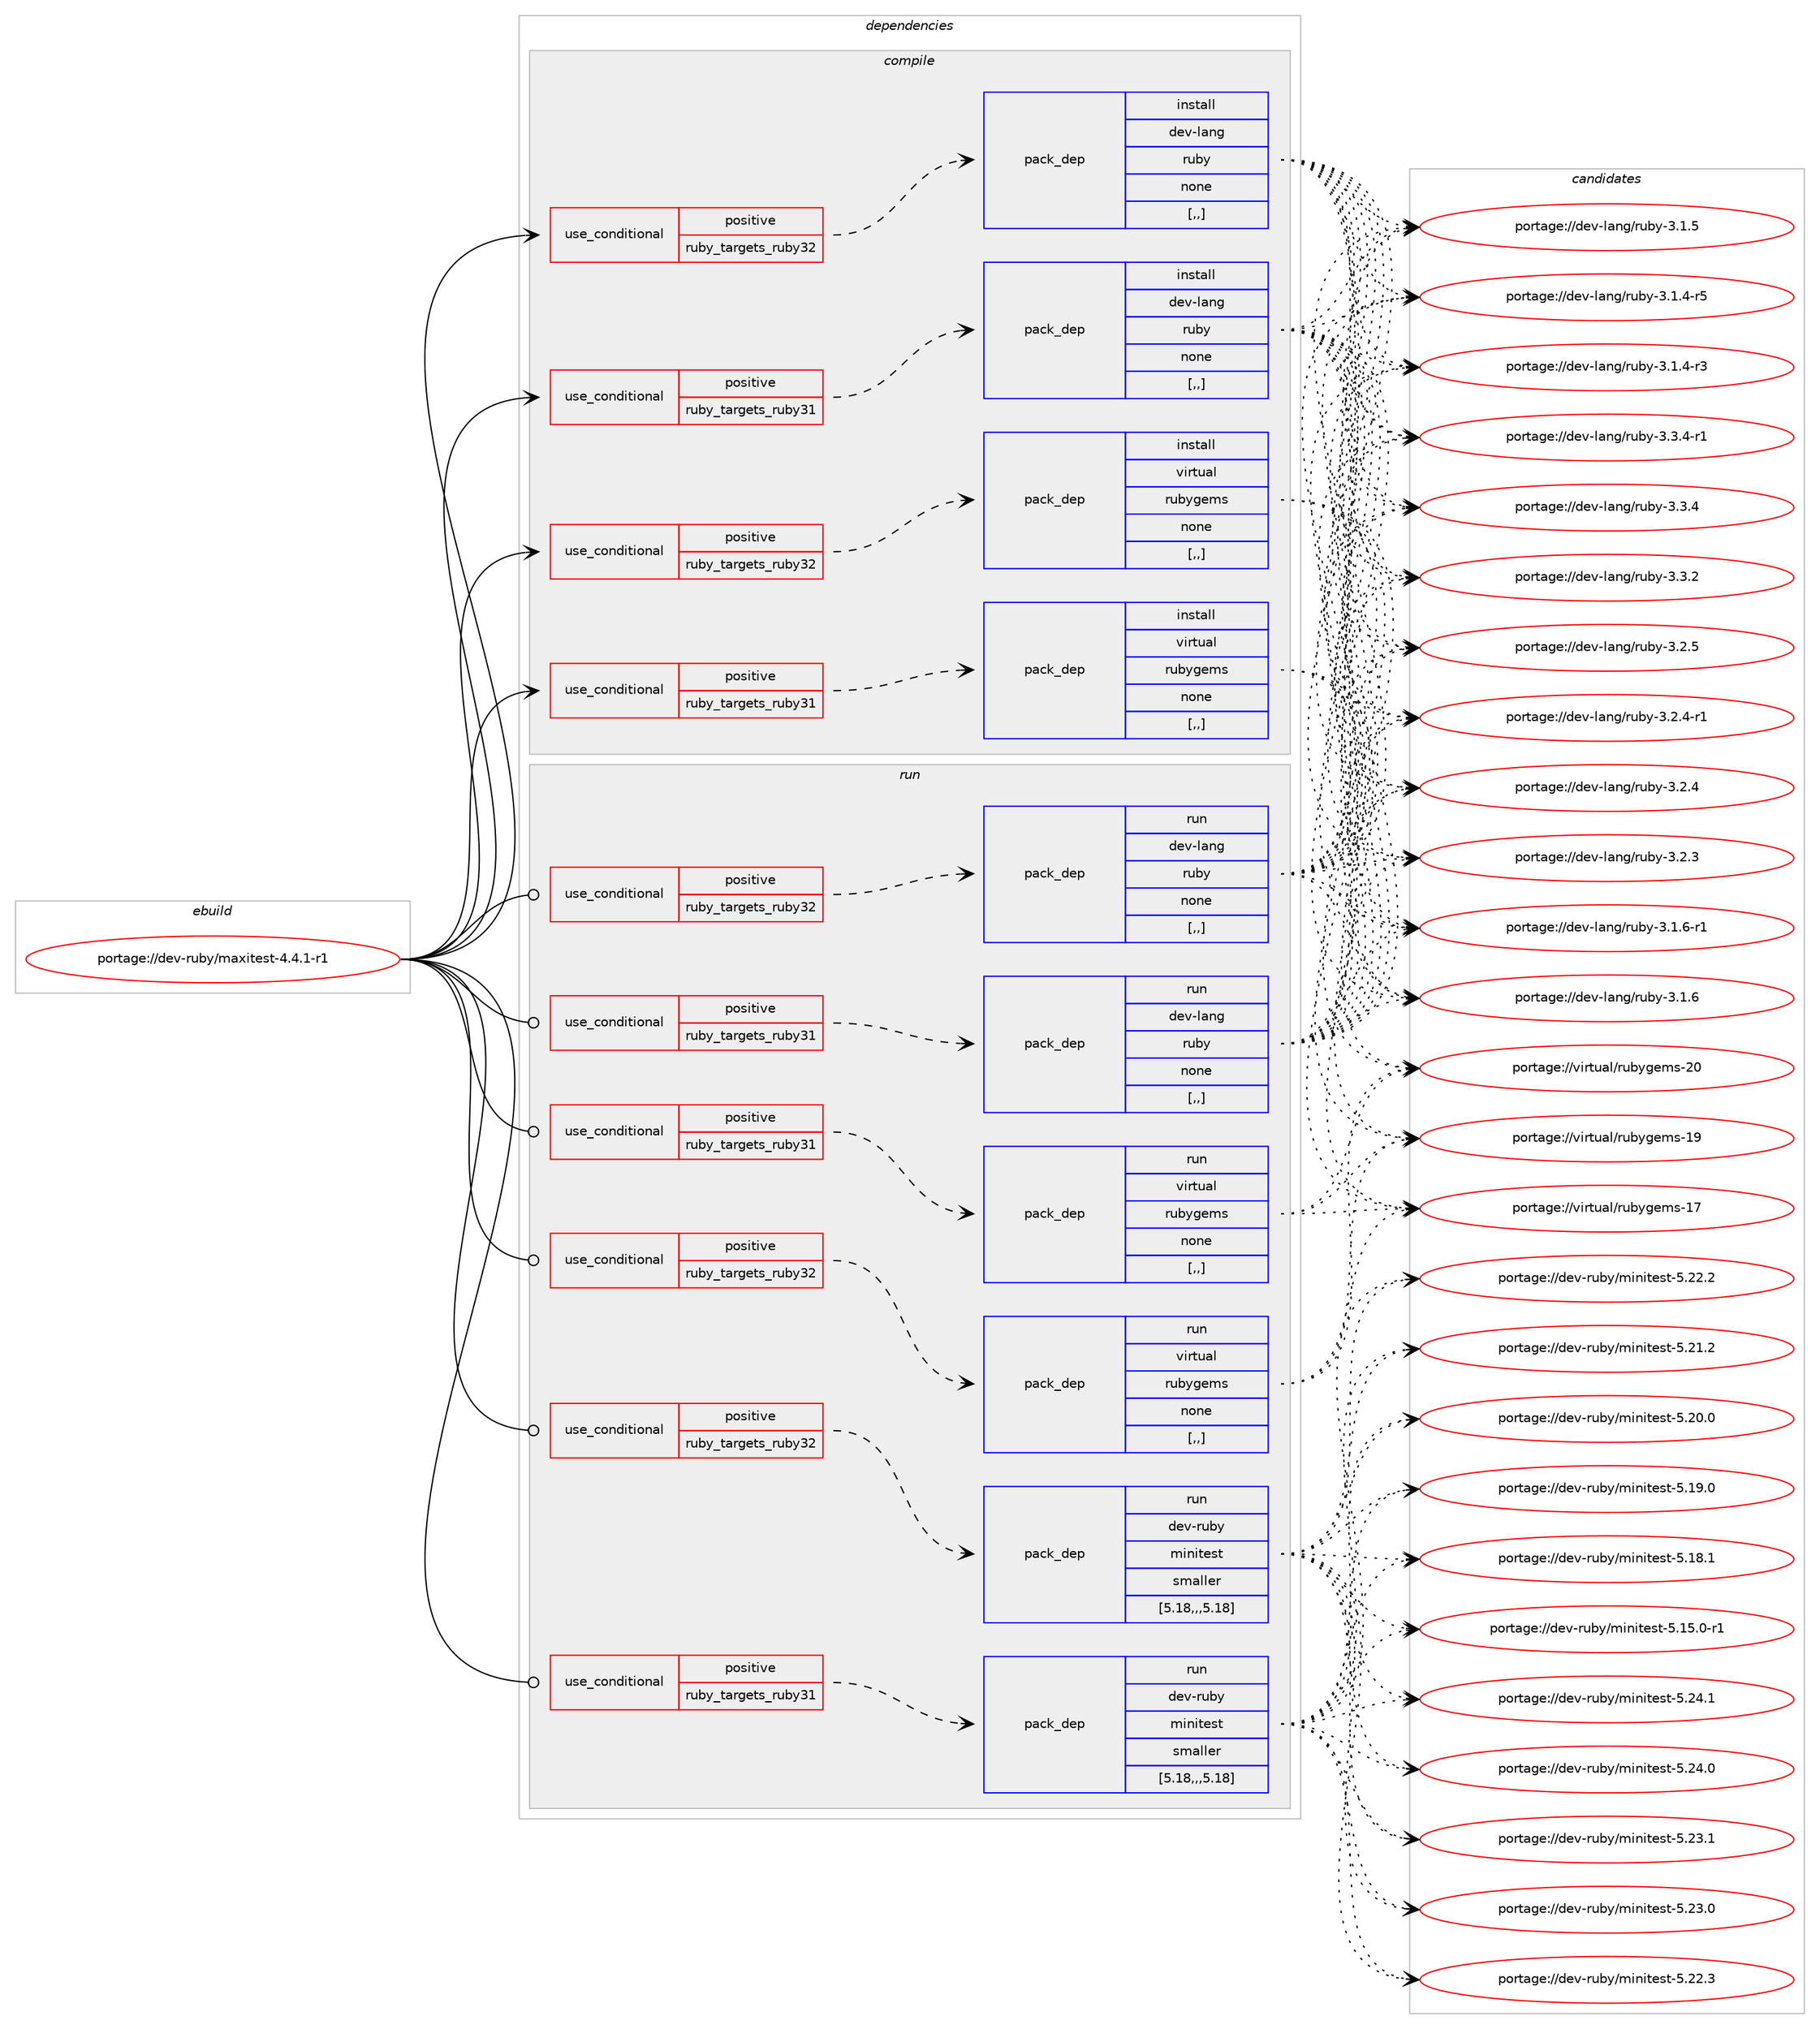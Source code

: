 digraph prolog {

# *************
# Graph options
# *************

newrank=true;
concentrate=true;
compound=true;
graph [rankdir=LR,fontname=Helvetica,fontsize=10,ranksep=1.5];#, ranksep=2.5, nodesep=0.2];
edge  [arrowhead=vee];
node  [fontname=Helvetica,fontsize=10];

# **********
# The ebuild
# **********

subgraph cluster_leftcol {
color=gray;
label=<<i>ebuild</i>>;
id [label="portage://dev-ruby/maxitest-4.4.1-r1", color=red, width=4, href="../dev-ruby/maxitest-4.4.1-r1.svg"];
}

# ****************
# The dependencies
# ****************

subgraph cluster_midcol {
color=gray;
label=<<i>dependencies</i>>;
subgraph cluster_compile {
fillcolor="#eeeeee";
style=filled;
label=<<i>compile</i>>;
subgraph cond50359 {
dependency189419 [label=<<TABLE BORDER="0" CELLBORDER="1" CELLSPACING="0" CELLPADDING="4"><TR><TD ROWSPAN="3" CELLPADDING="10">use_conditional</TD></TR><TR><TD>positive</TD></TR><TR><TD>ruby_targets_ruby31</TD></TR></TABLE>>, shape=none, color=red];
subgraph pack137722 {
dependency189420 [label=<<TABLE BORDER="0" CELLBORDER="1" CELLSPACING="0" CELLPADDING="4" WIDTH="220"><TR><TD ROWSPAN="6" CELLPADDING="30">pack_dep</TD></TR><TR><TD WIDTH="110">install</TD></TR><TR><TD>dev-lang</TD></TR><TR><TD>ruby</TD></TR><TR><TD>none</TD></TR><TR><TD>[,,]</TD></TR></TABLE>>, shape=none, color=blue];
}
dependency189419:e -> dependency189420:w [weight=20,style="dashed",arrowhead="vee"];
}
id:e -> dependency189419:w [weight=20,style="solid",arrowhead="vee"];
subgraph cond50360 {
dependency189421 [label=<<TABLE BORDER="0" CELLBORDER="1" CELLSPACING="0" CELLPADDING="4"><TR><TD ROWSPAN="3" CELLPADDING="10">use_conditional</TD></TR><TR><TD>positive</TD></TR><TR><TD>ruby_targets_ruby31</TD></TR></TABLE>>, shape=none, color=red];
subgraph pack137723 {
dependency189422 [label=<<TABLE BORDER="0" CELLBORDER="1" CELLSPACING="0" CELLPADDING="4" WIDTH="220"><TR><TD ROWSPAN="6" CELLPADDING="30">pack_dep</TD></TR><TR><TD WIDTH="110">install</TD></TR><TR><TD>virtual</TD></TR><TR><TD>rubygems</TD></TR><TR><TD>none</TD></TR><TR><TD>[,,]</TD></TR></TABLE>>, shape=none, color=blue];
}
dependency189421:e -> dependency189422:w [weight=20,style="dashed",arrowhead="vee"];
}
id:e -> dependency189421:w [weight=20,style="solid",arrowhead="vee"];
subgraph cond50361 {
dependency189423 [label=<<TABLE BORDER="0" CELLBORDER="1" CELLSPACING="0" CELLPADDING="4"><TR><TD ROWSPAN="3" CELLPADDING="10">use_conditional</TD></TR><TR><TD>positive</TD></TR><TR><TD>ruby_targets_ruby32</TD></TR></TABLE>>, shape=none, color=red];
subgraph pack137724 {
dependency189424 [label=<<TABLE BORDER="0" CELLBORDER="1" CELLSPACING="0" CELLPADDING="4" WIDTH="220"><TR><TD ROWSPAN="6" CELLPADDING="30">pack_dep</TD></TR><TR><TD WIDTH="110">install</TD></TR><TR><TD>dev-lang</TD></TR><TR><TD>ruby</TD></TR><TR><TD>none</TD></TR><TR><TD>[,,]</TD></TR></TABLE>>, shape=none, color=blue];
}
dependency189423:e -> dependency189424:w [weight=20,style="dashed",arrowhead="vee"];
}
id:e -> dependency189423:w [weight=20,style="solid",arrowhead="vee"];
subgraph cond50362 {
dependency189425 [label=<<TABLE BORDER="0" CELLBORDER="1" CELLSPACING="0" CELLPADDING="4"><TR><TD ROWSPAN="3" CELLPADDING="10">use_conditional</TD></TR><TR><TD>positive</TD></TR><TR><TD>ruby_targets_ruby32</TD></TR></TABLE>>, shape=none, color=red];
subgraph pack137725 {
dependency189426 [label=<<TABLE BORDER="0" CELLBORDER="1" CELLSPACING="0" CELLPADDING="4" WIDTH="220"><TR><TD ROWSPAN="6" CELLPADDING="30">pack_dep</TD></TR><TR><TD WIDTH="110">install</TD></TR><TR><TD>virtual</TD></TR><TR><TD>rubygems</TD></TR><TR><TD>none</TD></TR><TR><TD>[,,]</TD></TR></TABLE>>, shape=none, color=blue];
}
dependency189425:e -> dependency189426:w [weight=20,style="dashed",arrowhead="vee"];
}
id:e -> dependency189425:w [weight=20,style="solid",arrowhead="vee"];
}
subgraph cluster_compileandrun {
fillcolor="#eeeeee";
style=filled;
label=<<i>compile and run</i>>;
}
subgraph cluster_run {
fillcolor="#eeeeee";
style=filled;
label=<<i>run</i>>;
subgraph cond50363 {
dependency189427 [label=<<TABLE BORDER="0" CELLBORDER="1" CELLSPACING="0" CELLPADDING="4"><TR><TD ROWSPAN="3" CELLPADDING="10">use_conditional</TD></TR><TR><TD>positive</TD></TR><TR><TD>ruby_targets_ruby31</TD></TR></TABLE>>, shape=none, color=red];
subgraph pack137726 {
dependency189428 [label=<<TABLE BORDER="0" CELLBORDER="1" CELLSPACING="0" CELLPADDING="4" WIDTH="220"><TR><TD ROWSPAN="6" CELLPADDING="30">pack_dep</TD></TR><TR><TD WIDTH="110">run</TD></TR><TR><TD>dev-lang</TD></TR><TR><TD>ruby</TD></TR><TR><TD>none</TD></TR><TR><TD>[,,]</TD></TR></TABLE>>, shape=none, color=blue];
}
dependency189427:e -> dependency189428:w [weight=20,style="dashed",arrowhead="vee"];
}
id:e -> dependency189427:w [weight=20,style="solid",arrowhead="odot"];
subgraph cond50364 {
dependency189429 [label=<<TABLE BORDER="0" CELLBORDER="1" CELLSPACING="0" CELLPADDING="4"><TR><TD ROWSPAN="3" CELLPADDING="10">use_conditional</TD></TR><TR><TD>positive</TD></TR><TR><TD>ruby_targets_ruby31</TD></TR></TABLE>>, shape=none, color=red];
subgraph pack137727 {
dependency189430 [label=<<TABLE BORDER="0" CELLBORDER="1" CELLSPACING="0" CELLPADDING="4" WIDTH="220"><TR><TD ROWSPAN="6" CELLPADDING="30">pack_dep</TD></TR><TR><TD WIDTH="110">run</TD></TR><TR><TD>dev-ruby</TD></TR><TR><TD>minitest</TD></TR><TR><TD>smaller</TD></TR><TR><TD>[5.18,,,5.18]</TD></TR></TABLE>>, shape=none, color=blue];
}
dependency189429:e -> dependency189430:w [weight=20,style="dashed",arrowhead="vee"];
}
id:e -> dependency189429:w [weight=20,style="solid",arrowhead="odot"];
subgraph cond50365 {
dependency189431 [label=<<TABLE BORDER="0" CELLBORDER="1" CELLSPACING="0" CELLPADDING="4"><TR><TD ROWSPAN="3" CELLPADDING="10">use_conditional</TD></TR><TR><TD>positive</TD></TR><TR><TD>ruby_targets_ruby31</TD></TR></TABLE>>, shape=none, color=red];
subgraph pack137728 {
dependency189432 [label=<<TABLE BORDER="0" CELLBORDER="1" CELLSPACING="0" CELLPADDING="4" WIDTH="220"><TR><TD ROWSPAN="6" CELLPADDING="30">pack_dep</TD></TR><TR><TD WIDTH="110">run</TD></TR><TR><TD>virtual</TD></TR><TR><TD>rubygems</TD></TR><TR><TD>none</TD></TR><TR><TD>[,,]</TD></TR></TABLE>>, shape=none, color=blue];
}
dependency189431:e -> dependency189432:w [weight=20,style="dashed",arrowhead="vee"];
}
id:e -> dependency189431:w [weight=20,style="solid",arrowhead="odot"];
subgraph cond50366 {
dependency189433 [label=<<TABLE BORDER="0" CELLBORDER="1" CELLSPACING="0" CELLPADDING="4"><TR><TD ROWSPAN="3" CELLPADDING="10">use_conditional</TD></TR><TR><TD>positive</TD></TR><TR><TD>ruby_targets_ruby32</TD></TR></TABLE>>, shape=none, color=red];
subgraph pack137729 {
dependency189434 [label=<<TABLE BORDER="0" CELLBORDER="1" CELLSPACING="0" CELLPADDING="4" WIDTH="220"><TR><TD ROWSPAN="6" CELLPADDING="30">pack_dep</TD></TR><TR><TD WIDTH="110">run</TD></TR><TR><TD>dev-lang</TD></TR><TR><TD>ruby</TD></TR><TR><TD>none</TD></TR><TR><TD>[,,]</TD></TR></TABLE>>, shape=none, color=blue];
}
dependency189433:e -> dependency189434:w [weight=20,style="dashed",arrowhead="vee"];
}
id:e -> dependency189433:w [weight=20,style="solid",arrowhead="odot"];
subgraph cond50367 {
dependency189435 [label=<<TABLE BORDER="0" CELLBORDER="1" CELLSPACING="0" CELLPADDING="4"><TR><TD ROWSPAN="3" CELLPADDING="10">use_conditional</TD></TR><TR><TD>positive</TD></TR><TR><TD>ruby_targets_ruby32</TD></TR></TABLE>>, shape=none, color=red];
subgraph pack137730 {
dependency189436 [label=<<TABLE BORDER="0" CELLBORDER="1" CELLSPACING="0" CELLPADDING="4" WIDTH="220"><TR><TD ROWSPAN="6" CELLPADDING="30">pack_dep</TD></TR><TR><TD WIDTH="110">run</TD></TR><TR><TD>dev-ruby</TD></TR><TR><TD>minitest</TD></TR><TR><TD>smaller</TD></TR><TR><TD>[5.18,,,5.18]</TD></TR></TABLE>>, shape=none, color=blue];
}
dependency189435:e -> dependency189436:w [weight=20,style="dashed",arrowhead="vee"];
}
id:e -> dependency189435:w [weight=20,style="solid",arrowhead="odot"];
subgraph cond50368 {
dependency189437 [label=<<TABLE BORDER="0" CELLBORDER="1" CELLSPACING="0" CELLPADDING="4"><TR><TD ROWSPAN="3" CELLPADDING="10">use_conditional</TD></TR><TR><TD>positive</TD></TR><TR><TD>ruby_targets_ruby32</TD></TR></TABLE>>, shape=none, color=red];
subgraph pack137731 {
dependency189438 [label=<<TABLE BORDER="0" CELLBORDER="1" CELLSPACING="0" CELLPADDING="4" WIDTH="220"><TR><TD ROWSPAN="6" CELLPADDING="30">pack_dep</TD></TR><TR><TD WIDTH="110">run</TD></TR><TR><TD>virtual</TD></TR><TR><TD>rubygems</TD></TR><TR><TD>none</TD></TR><TR><TD>[,,]</TD></TR></TABLE>>, shape=none, color=blue];
}
dependency189437:e -> dependency189438:w [weight=20,style="dashed",arrowhead="vee"];
}
id:e -> dependency189437:w [weight=20,style="solid",arrowhead="odot"];
}
}

# **************
# The candidates
# **************

subgraph cluster_choices {
rank=same;
color=gray;
label=<<i>candidates</i>>;

subgraph choice137722 {
color=black;
nodesep=1;
choice100101118451089711010347114117981214551465146524511449 [label="portage://dev-lang/ruby-3.3.4-r1", color=red, width=4,href="../dev-lang/ruby-3.3.4-r1.svg"];
choice10010111845108971101034711411798121455146514652 [label="portage://dev-lang/ruby-3.3.4", color=red, width=4,href="../dev-lang/ruby-3.3.4.svg"];
choice10010111845108971101034711411798121455146514650 [label="portage://dev-lang/ruby-3.3.2", color=red, width=4,href="../dev-lang/ruby-3.3.2.svg"];
choice10010111845108971101034711411798121455146504653 [label="portage://dev-lang/ruby-3.2.5", color=red, width=4,href="../dev-lang/ruby-3.2.5.svg"];
choice100101118451089711010347114117981214551465046524511449 [label="portage://dev-lang/ruby-3.2.4-r1", color=red, width=4,href="../dev-lang/ruby-3.2.4-r1.svg"];
choice10010111845108971101034711411798121455146504652 [label="portage://dev-lang/ruby-3.2.4", color=red, width=4,href="../dev-lang/ruby-3.2.4.svg"];
choice10010111845108971101034711411798121455146504651 [label="portage://dev-lang/ruby-3.2.3", color=red, width=4,href="../dev-lang/ruby-3.2.3.svg"];
choice100101118451089711010347114117981214551464946544511449 [label="portage://dev-lang/ruby-3.1.6-r1", color=red, width=4,href="../dev-lang/ruby-3.1.6-r1.svg"];
choice10010111845108971101034711411798121455146494654 [label="portage://dev-lang/ruby-3.1.6", color=red, width=4,href="../dev-lang/ruby-3.1.6.svg"];
choice10010111845108971101034711411798121455146494653 [label="portage://dev-lang/ruby-3.1.5", color=red, width=4,href="../dev-lang/ruby-3.1.5.svg"];
choice100101118451089711010347114117981214551464946524511453 [label="portage://dev-lang/ruby-3.1.4-r5", color=red, width=4,href="../dev-lang/ruby-3.1.4-r5.svg"];
choice100101118451089711010347114117981214551464946524511451 [label="portage://dev-lang/ruby-3.1.4-r3", color=red, width=4,href="../dev-lang/ruby-3.1.4-r3.svg"];
dependency189420:e -> choice100101118451089711010347114117981214551465146524511449:w [style=dotted,weight="100"];
dependency189420:e -> choice10010111845108971101034711411798121455146514652:w [style=dotted,weight="100"];
dependency189420:e -> choice10010111845108971101034711411798121455146514650:w [style=dotted,weight="100"];
dependency189420:e -> choice10010111845108971101034711411798121455146504653:w [style=dotted,weight="100"];
dependency189420:e -> choice100101118451089711010347114117981214551465046524511449:w [style=dotted,weight="100"];
dependency189420:e -> choice10010111845108971101034711411798121455146504652:w [style=dotted,weight="100"];
dependency189420:e -> choice10010111845108971101034711411798121455146504651:w [style=dotted,weight="100"];
dependency189420:e -> choice100101118451089711010347114117981214551464946544511449:w [style=dotted,weight="100"];
dependency189420:e -> choice10010111845108971101034711411798121455146494654:w [style=dotted,weight="100"];
dependency189420:e -> choice10010111845108971101034711411798121455146494653:w [style=dotted,weight="100"];
dependency189420:e -> choice100101118451089711010347114117981214551464946524511453:w [style=dotted,weight="100"];
dependency189420:e -> choice100101118451089711010347114117981214551464946524511451:w [style=dotted,weight="100"];
}
subgraph choice137723 {
color=black;
nodesep=1;
choice118105114116117971084711411798121103101109115455048 [label="portage://virtual/rubygems-20", color=red, width=4,href="../virtual/rubygems-20.svg"];
choice118105114116117971084711411798121103101109115454957 [label="portage://virtual/rubygems-19", color=red, width=4,href="../virtual/rubygems-19.svg"];
choice118105114116117971084711411798121103101109115454955 [label="portage://virtual/rubygems-17", color=red, width=4,href="../virtual/rubygems-17.svg"];
dependency189422:e -> choice118105114116117971084711411798121103101109115455048:w [style=dotted,weight="100"];
dependency189422:e -> choice118105114116117971084711411798121103101109115454957:w [style=dotted,weight="100"];
dependency189422:e -> choice118105114116117971084711411798121103101109115454955:w [style=dotted,weight="100"];
}
subgraph choice137724 {
color=black;
nodesep=1;
choice100101118451089711010347114117981214551465146524511449 [label="portage://dev-lang/ruby-3.3.4-r1", color=red, width=4,href="../dev-lang/ruby-3.3.4-r1.svg"];
choice10010111845108971101034711411798121455146514652 [label="portage://dev-lang/ruby-3.3.4", color=red, width=4,href="../dev-lang/ruby-3.3.4.svg"];
choice10010111845108971101034711411798121455146514650 [label="portage://dev-lang/ruby-3.3.2", color=red, width=4,href="../dev-lang/ruby-3.3.2.svg"];
choice10010111845108971101034711411798121455146504653 [label="portage://dev-lang/ruby-3.2.5", color=red, width=4,href="../dev-lang/ruby-3.2.5.svg"];
choice100101118451089711010347114117981214551465046524511449 [label="portage://dev-lang/ruby-3.2.4-r1", color=red, width=4,href="../dev-lang/ruby-3.2.4-r1.svg"];
choice10010111845108971101034711411798121455146504652 [label="portage://dev-lang/ruby-3.2.4", color=red, width=4,href="../dev-lang/ruby-3.2.4.svg"];
choice10010111845108971101034711411798121455146504651 [label="portage://dev-lang/ruby-3.2.3", color=red, width=4,href="../dev-lang/ruby-3.2.3.svg"];
choice100101118451089711010347114117981214551464946544511449 [label="portage://dev-lang/ruby-3.1.6-r1", color=red, width=4,href="../dev-lang/ruby-3.1.6-r1.svg"];
choice10010111845108971101034711411798121455146494654 [label="portage://dev-lang/ruby-3.1.6", color=red, width=4,href="../dev-lang/ruby-3.1.6.svg"];
choice10010111845108971101034711411798121455146494653 [label="portage://dev-lang/ruby-3.1.5", color=red, width=4,href="../dev-lang/ruby-3.1.5.svg"];
choice100101118451089711010347114117981214551464946524511453 [label="portage://dev-lang/ruby-3.1.4-r5", color=red, width=4,href="../dev-lang/ruby-3.1.4-r5.svg"];
choice100101118451089711010347114117981214551464946524511451 [label="portage://dev-lang/ruby-3.1.4-r3", color=red, width=4,href="../dev-lang/ruby-3.1.4-r3.svg"];
dependency189424:e -> choice100101118451089711010347114117981214551465146524511449:w [style=dotted,weight="100"];
dependency189424:e -> choice10010111845108971101034711411798121455146514652:w [style=dotted,weight="100"];
dependency189424:e -> choice10010111845108971101034711411798121455146514650:w [style=dotted,weight="100"];
dependency189424:e -> choice10010111845108971101034711411798121455146504653:w [style=dotted,weight="100"];
dependency189424:e -> choice100101118451089711010347114117981214551465046524511449:w [style=dotted,weight="100"];
dependency189424:e -> choice10010111845108971101034711411798121455146504652:w [style=dotted,weight="100"];
dependency189424:e -> choice10010111845108971101034711411798121455146504651:w [style=dotted,weight="100"];
dependency189424:e -> choice100101118451089711010347114117981214551464946544511449:w [style=dotted,weight="100"];
dependency189424:e -> choice10010111845108971101034711411798121455146494654:w [style=dotted,weight="100"];
dependency189424:e -> choice10010111845108971101034711411798121455146494653:w [style=dotted,weight="100"];
dependency189424:e -> choice100101118451089711010347114117981214551464946524511453:w [style=dotted,weight="100"];
dependency189424:e -> choice100101118451089711010347114117981214551464946524511451:w [style=dotted,weight="100"];
}
subgraph choice137725 {
color=black;
nodesep=1;
choice118105114116117971084711411798121103101109115455048 [label="portage://virtual/rubygems-20", color=red, width=4,href="../virtual/rubygems-20.svg"];
choice118105114116117971084711411798121103101109115454957 [label="portage://virtual/rubygems-19", color=red, width=4,href="../virtual/rubygems-19.svg"];
choice118105114116117971084711411798121103101109115454955 [label="portage://virtual/rubygems-17", color=red, width=4,href="../virtual/rubygems-17.svg"];
dependency189426:e -> choice118105114116117971084711411798121103101109115455048:w [style=dotted,weight="100"];
dependency189426:e -> choice118105114116117971084711411798121103101109115454957:w [style=dotted,weight="100"];
dependency189426:e -> choice118105114116117971084711411798121103101109115454955:w [style=dotted,weight="100"];
}
subgraph choice137726 {
color=black;
nodesep=1;
choice100101118451089711010347114117981214551465146524511449 [label="portage://dev-lang/ruby-3.3.4-r1", color=red, width=4,href="../dev-lang/ruby-3.3.4-r1.svg"];
choice10010111845108971101034711411798121455146514652 [label="portage://dev-lang/ruby-3.3.4", color=red, width=4,href="../dev-lang/ruby-3.3.4.svg"];
choice10010111845108971101034711411798121455146514650 [label="portage://dev-lang/ruby-3.3.2", color=red, width=4,href="../dev-lang/ruby-3.3.2.svg"];
choice10010111845108971101034711411798121455146504653 [label="portage://dev-lang/ruby-3.2.5", color=red, width=4,href="../dev-lang/ruby-3.2.5.svg"];
choice100101118451089711010347114117981214551465046524511449 [label="portage://dev-lang/ruby-3.2.4-r1", color=red, width=4,href="../dev-lang/ruby-3.2.4-r1.svg"];
choice10010111845108971101034711411798121455146504652 [label="portage://dev-lang/ruby-3.2.4", color=red, width=4,href="../dev-lang/ruby-3.2.4.svg"];
choice10010111845108971101034711411798121455146504651 [label="portage://dev-lang/ruby-3.2.3", color=red, width=4,href="../dev-lang/ruby-3.2.3.svg"];
choice100101118451089711010347114117981214551464946544511449 [label="portage://dev-lang/ruby-3.1.6-r1", color=red, width=4,href="../dev-lang/ruby-3.1.6-r1.svg"];
choice10010111845108971101034711411798121455146494654 [label="portage://dev-lang/ruby-3.1.6", color=red, width=4,href="../dev-lang/ruby-3.1.6.svg"];
choice10010111845108971101034711411798121455146494653 [label="portage://dev-lang/ruby-3.1.5", color=red, width=4,href="../dev-lang/ruby-3.1.5.svg"];
choice100101118451089711010347114117981214551464946524511453 [label="portage://dev-lang/ruby-3.1.4-r5", color=red, width=4,href="../dev-lang/ruby-3.1.4-r5.svg"];
choice100101118451089711010347114117981214551464946524511451 [label="portage://dev-lang/ruby-3.1.4-r3", color=red, width=4,href="../dev-lang/ruby-3.1.4-r3.svg"];
dependency189428:e -> choice100101118451089711010347114117981214551465146524511449:w [style=dotted,weight="100"];
dependency189428:e -> choice10010111845108971101034711411798121455146514652:w [style=dotted,weight="100"];
dependency189428:e -> choice10010111845108971101034711411798121455146514650:w [style=dotted,weight="100"];
dependency189428:e -> choice10010111845108971101034711411798121455146504653:w [style=dotted,weight="100"];
dependency189428:e -> choice100101118451089711010347114117981214551465046524511449:w [style=dotted,weight="100"];
dependency189428:e -> choice10010111845108971101034711411798121455146504652:w [style=dotted,weight="100"];
dependency189428:e -> choice10010111845108971101034711411798121455146504651:w [style=dotted,weight="100"];
dependency189428:e -> choice100101118451089711010347114117981214551464946544511449:w [style=dotted,weight="100"];
dependency189428:e -> choice10010111845108971101034711411798121455146494654:w [style=dotted,weight="100"];
dependency189428:e -> choice10010111845108971101034711411798121455146494653:w [style=dotted,weight="100"];
dependency189428:e -> choice100101118451089711010347114117981214551464946524511453:w [style=dotted,weight="100"];
dependency189428:e -> choice100101118451089711010347114117981214551464946524511451:w [style=dotted,weight="100"];
}
subgraph choice137727 {
color=black;
nodesep=1;
choice10010111845114117981214710910511010511610111511645534650524649 [label="portage://dev-ruby/minitest-5.24.1", color=red, width=4,href="../dev-ruby/minitest-5.24.1.svg"];
choice10010111845114117981214710910511010511610111511645534650524648 [label="portage://dev-ruby/minitest-5.24.0", color=red, width=4,href="../dev-ruby/minitest-5.24.0.svg"];
choice10010111845114117981214710910511010511610111511645534650514649 [label="portage://dev-ruby/minitest-5.23.1", color=red, width=4,href="../dev-ruby/minitest-5.23.1.svg"];
choice10010111845114117981214710910511010511610111511645534650514648 [label="portage://dev-ruby/minitest-5.23.0", color=red, width=4,href="../dev-ruby/minitest-5.23.0.svg"];
choice10010111845114117981214710910511010511610111511645534650504651 [label="portage://dev-ruby/minitest-5.22.3", color=red, width=4,href="../dev-ruby/minitest-5.22.3.svg"];
choice10010111845114117981214710910511010511610111511645534650504650 [label="portage://dev-ruby/minitest-5.22.2", color=red, width=4,href="../dev-ruby/minitest-5.22.2.svg"];
choice10010111845114117981214710910511010511610111511645534650494650 [label="portage://dev-ruby/minitest-5.21.2", color=red, width=4,href="../dev-ruby/minitest-5.21.2.svg"];
choice10010111845114117981214710910511010511610111511645534650484648 [label="portage://dev-ruby/minitest-5.20.0", color=red, width=4,href="../dev-ruby/minitest-5.20.0.svg"];
choice10010111845114117981214710910511010511610111511645534649574648 [label="portage://dev-ruby/minitest-5.19.0", color=red, width=4,href="../dev-ruby/minitest-5.19.0.svg"];
choice10010111845114117981214710910511010511610111511645534649564649 [label="portage://dev-ruby/minitest-5.18.1", color=red, width=4,href="../dev-ruby/minitest-5.18.1.svg"];
choice100101118451141179812147109105110105116101115116455346495346484511449 [label="portage://dev-ruby/minitest-5.15.0-r1", color=red, width=4,href="../dev-ruby/minitest-5.15.0-r1.svg"];
dependency189430:e -> choice10010111845114117981214710910511010511610111511645534650524649:w [style=dotted,weight="100"];
dependency189430:e -> choice10010111845114117981214710910511010511610111511645534650524648:w [style=dotted,weight="100"];
dependency189430:e -> choice10010111845114117981214710910511010511610111511645534650514649:w [style=dotted,weight="100"];
dependency189430:e -> choice10010111845114117981214710910511010511610111511645534650514648:w [style=dotted,weight="100"];
dependency189430:e -> choice10010111845114117981214710910511010511610111511645534650504651:w [style=dotted,weight="100"];
dependency189430:e -> choice10010111845114117981214710910511010511610111511645534650504650:w [style=dotted,weight="100"];
dependency189430:e -> choice10010111845114117981214710910511010511610111511645534650494650:w [style=dotted,weight="100"];
dependency189430:e -> choice10010111845114117981214710910511010511610111511645534650484648:w [style=dotted,weight="100"];
dependency189430:e -> choice10010111845114117981214710910511010511610111511645534649574648:w [style=dotted,weight="100"];
dependency189430:e -> choice10010111845114117981214710910511010511610111511645534649564649:w [style=dotted,weight="100"];
dependency189430:e -> choice100101118451141179812147109105110105116101115116455346495346484511449:w [style=dotted,weight="100"];
}
subgraph choice137728 {
color=black;
nodesep=1;
choice118105114116117971084711411798121103101109115455048 [label="portage://virtual/rubygems-20", color=red, width=4,href="../virtual/rubygems-20.svg"];
choice118105114116117971084711411798121103101109115454957 [label="portage://virtual/rubygems-19", color=red, width=4,href="../virtual/rubygems-19.svg"];
choice118105114116117971084711411798121103101109115454955 [label="portage://virtual/rubygems-17", color=red, width=4,href="../virtual/rubygems-17.svg"];
dependency189432:e -> choice118105114116117971084711411798121103101109115455048:w [style=dotted,weight="100"];
dependency189432:e -> choice118105114116117971084711411798121103101109115454957:w [style=dotted,weight="100"];
dependency189432:e -> choice118105114116117971084711411798121103101109115454955:w [style=dotted,weight="100"];
}
subgraph choice137729 {
color=black;
nodesep=1;
choice100101118451089711010347114117981214551465146524511449 [label="portage://dev-lang/ruby-3.3.4-r1", color=red, width=4,href="../dev-lang/ruby-3.3.4-r1.svg"];
choice10010111845108971101034711411798121455146514652 [label="portage://dev-lang/ruby-3.3.4", color=red, width=4,href="../dev-lang/ruby-3.3.4.svg"];
choice10010111845108971101034711411798121455146514650 [label="portage://dev-lang/ruby-3.3.2", color=red, width=4,href="../dev-lang/ruby-3.3.2.svg"];
choice10010111845108971101034711411798121455146504653 [label="portage://dev-lang/ruby-3.2.5", color=red, width=4,href="../dev-lang/ruby-3.2.5.svg"];
choice100101118451089711010347114117981214551465046524511449 [label="portage://dev-lang/ruby-3.2.4-r1", color=red, width=4,href="../dev-lang/ruby-3.2.4-r1.svg"];
choice10010111845108971101034711411798121455146504652 [label="portage://dev-lang/ruby-3.2.4", color=red, width=4,href="../dev-lang/ruby-3.2.4.svg"];
choice10010111845108971101034711411798121455146504651 [label="portage://dev-lang/ruby-3.2.3", color=red, width=4,href="../dev-lang/ruby-3.2.3.svg"];
choice100101118451089711010347114117981214551464946544511449 [label="portage://dev-lang/ruby-3.1.6-r1", color=red, width=4,href="../dev-lang/ruby-3.1.6-r1.svg"];
choice10010111845108971101034711411798121455146494654 [label="portage://dev-lang/ruby-3.1.6", color=red, width=4,href="../dev-lang/ruby-3.1.6.svg"];
choice10010111845108971101034711411798121455146494653 [label="portage://dev-lang/ruby-3.1.5", color=red, width=4,href="../dev-lang/ruby-3.1.5.svg"];
choice100101118451089711010347114117981214551464946524511453 [label="portage://dev-lang/ruby-3.1.4-r5", color=red, width=4,href="../dev-lang/ruby-3.1.4-r5.svg"];
choice100101118451089711010347114117981214551464946524511451 [label="portage://dev-lang/ruby-3.1.4-r3", color=red, width=4,href="../dev-lang/ruby-3.1.4-r3.svg"];
dependency189434:e -> choice100101118451089711010347114117981214551465146524511449:w [style=dotted,weight="100"];
dependency189434:e -> choice10010111845108971101034711411798121455146514652:w [style=dotted,weight="100"];
dependency189434:e -> choice10010111845108971101034711411798121455146514650:w [style=dotted,weight="100"];
dependency189434:e -> choice10010111845108971101034711411798121455146504653:w [style=dotted,weight="100"];
dependency189434:e -> choice100101118451089711010347114117981214551465046524511449:w [style=dotted,weight="100"];
dependency189434:e -> choice10010111845108971101034711411798121455146504652:w [style=dotted,weight="100"];
dependency189434:e -> choice10010111845108971101034711411798121455146504651:w [style=dotted,weight="100"];
dependency189434:e -> choice100101118451089711010347114117981214551464946544511449:w [style=dotted,weight="100"];
dependency189434:e -> choice10010111845108971101034711411798121455146494654:w [style=dotted,weight="100"];
dependency189434:e -> choice10010111845108971101034711411798121455146494653:w [style=dotted,weight="100"];
dependency189434:e -> choice100101118451089711010347114117981214551464946524511453:w [style=dotted,weight="100"];
dependency189434:e -> choice100101118451089711010347114117981214551464946524511451:w [style=dotted,weight="100"];
}
subgraph choice137730 {
color=black;
nodesep=1;
choice10010111845114117981214710910511010511610111511645534650524649 [label="portage://dev-ruby/minitest-5.24.1", color=red, width=4,href="../dev-ruby/minitest-5.24.1.svg"];
choice10010111845114117981214710910511010511610111511645534650524648 [label="portage://dev-ruby/minitest-5.24.0", color=red, width=4,href="../dev-ruby/minitest-5.24.0.svg"];
choice10010111845114117981214710910511010511610111511645534650514649 [label="portage://dev-ruby/minitest-5.23.1", color=red, width=4,href="../dev-ruby/minitest-5.23.1.svg"];
choice10010111845114117981214710910511010511610111511645534650514648 [label="portage://dev-ruby/minitest-5.23.0", color=red, width=4,href="../dev-ruby/minitest-5.23.0.svg"];
choice10010111845114117981214710910511010511610111511645534650504651 [label="portage://dev-ruby/minitest-5.22.3", color=red, width=4,href="../dev-ruby/minitest-5.22.3.svg"];
choice10010111845114117981214710910511010511610111511645534650504650 [label="portage://dev-ruby/minitest-5.22.2", color=red, width=4,href="../dev-ruby/minitest-5.22.2.svg"];
choice10010111845114117981214710910511010511610111511645534650494650 [label="portage://dev-ruby/minitest-5.21.2", color=red, width=4,href="../dev-ruby/minitest-5.21.2.svg"];
choice10010111845114117981214710910511010511610111511645534650484648 [label="portage://dev-ruby/minitest-5.20.0", color=red, width=4,href="../dev-ruby/minitest-5.20.0.svg"];
choice10010111845114117981214710910511010511610111511645534649574648 [label="portage://dev-ruby/minitest-5.19.0", color=red, width=4,href="../dev-ruby/minitest-5.19.0.svg"];
choice10010111845114117981214710910511010511610111511645534649564649 [label="portage://dev-ruby/minitest-5.18.1", color=red, width=4,href="../dev-ruby/minitest-5.18.1.svg"];
choice100101118451141179812147109105110105116101115116455346495346484511449 [label="portage://dev-ruby/minitest-5.15.0-r1", color=red, width=4,href="../dev-ruby/minitest-5.15.0-r1.svg"];
dependency189436:e -> choice10010111845114117981214710910511010511610111511645534650524649:w [style=dotted,weight="100"];
dependency189436:e -> choice10010111845114117981214710910511010511610111511645534650524648:w [style=dotted,weight="100"];
dependency189436:e -> choice10010111845114117981214710910511010511610111511645534650514649:w [style=dotted,weight="100"];
dependency189436:e -> choice10010111845114117981214710910511010511610111511645534650514648:w [style=dotted,weight="100"];
dependency189436:e -> choice10010111845114117981214710910511010511610111511645534650504651:w [style=dotted,weight="100"];
dependency189436:e -> choice10010111845114117981214710910511010511610111511645534650504650:w [style=dotted,weight="100"];
dependency189436:e -> choice10010111845114117981214710910511010511610111511645534650494650:w [style=dotted,weight="100"];
dependency189436:e -> choice10010111845114117981214710910511010511610111511645534650484648:w [style=dotted,weight="100"];
dependency189436:e -> choice10010111845114117981214710910511010511610111511645534649574648:w [style=dotted,weight="100"];
dependency189436:e -> choice10010111845114117981214710910511010511610111511645534649564649:w [style=dotted,weight="100"];
dependency189436:e -> choice100101118451141179812147109105110105116101115116455346495346484511449:w [style=dotted,weight="100"];
}
subgraph choice137731 {
color=black;
nodesep=1;
choice118105114116117971084711411798121103101109115455048 [label="portage://virtual/rubygems-20", color=red, width=4,href="../virtual/rubygems-20.svg"];
choice118105114116117971084711411798121103101109115454957 [label="portage://virtual/rubygems-19", color=red, width=4,href="../virtual/rubygems-19.svg"];
choice118105114116117971084711411798121103101109115454955 [label="portage://virtual/rubygems-17", color=red, width=4,href="../virtual/rubygems-17.svg"];
dependency189438:e -> choice118105114116117971084711411798121103101109115455048:w [style=dotted,weight="100"];
dependency189438:e -> choice118105114116117971084711411798121103101109115454957:w [style=dotted,weight="100"];
dependency189438:e -> choice118105114116117971084711411798121103101109115454955:w [style=dotted,weight="100"];
}
}

}
